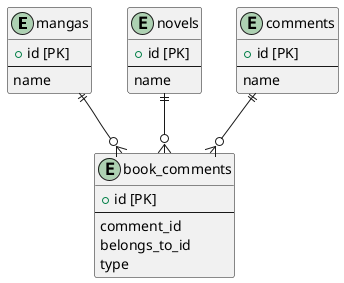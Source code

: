 @startuml
entity mangas {
  + id [PK]
  --
  name
}

entity novels {
  + id [PK]
  --
  name
}

entity book_comments {
  + id [PK]
  --
  comment_id
  belongs_to_id
  type
}

entity comments {
  + id [PK]
  --
  name
}

mangas          ||--o{ book_comments
novels          ||--o{ book_comments
comments        ||--o{ book_comments

@enduml
